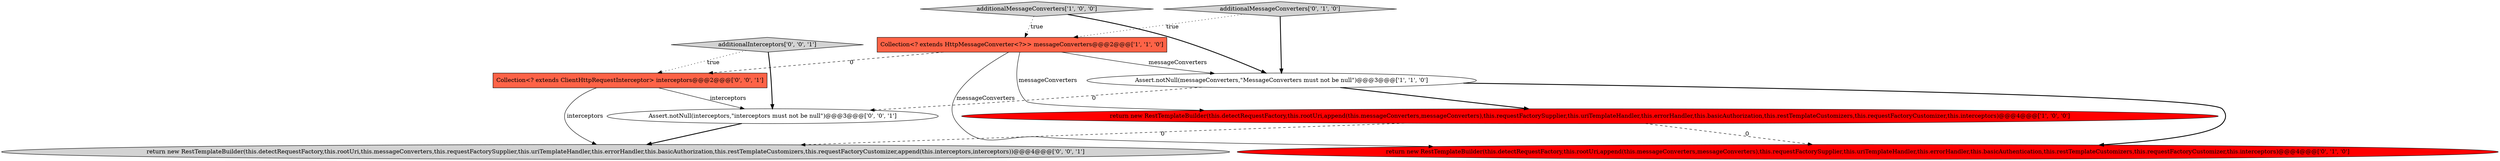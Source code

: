 digraph {
7 [style = filled, label = "additionalInterceptors['0', '0', '1']", fillcolor = lightgray, shape = diamond image = "AAA0AAABBB3BBB"];
8 [style = filled, label = "Assert.notNull(interceptors,\"interceptors must not be null\")@@@3@@@['0', '0', '1']", fillcolor = white, shape = ellipse image = "AAA0AAABBB3BBB"];
2 [style = filled, label = "Collection<? extends HttpMessageConverter<?>> messageConverters@@@2@@@['1', '1', '0']", fillcolor = tomato, shape = box image = "AAA0AAABBB1BBB"];
5 [style = filled, label = "additionalMessageConverters['0', '1', '0']", fillcolor = lightgray, shape = diamond image = "AAA0AAABBB2BBB"];
3 [style = filled, label = "Assert.notNull(messageConverters,\"MessageConverters must not be null\")@@@3@@@['1', '1', '0']", fillcolor = white, shape = ellipse image = "AAA0AAABBB1BBB"];
0 [style = filled, label = "additionalMessageConverters['1', '0', '0']", fillcolor = lightgray, shape = diamond image = "AAA0AAABBB1BBB"];
6 [style = filled, label = "Collection<? extends ClientHttpRequestInterceptor> interceptors@@@2@@@['0', '0', '1']", fillcolor = tomato, shape = box image = "AAA0AAABBB3BBB"];
4 [style = filled, label = "return new RestTemplateBuilder(this.detectRequestFactory,this.rootUri,append(this.messageConverters,messageConverters),this.requestFactorySupplier,this.uriTemplateHandler,this.errorHandler,this.basicAuthentication,this.restTemplateCustomizers,this.requestFactoryCustomizer,this.interceptors)@@@4@@@['0', '1', '0']", fillcolor = red, shape = ellipse image = "AAA1AAABBB2BBB"];
1 [style = filled, label = "return new RestTemplateBuilder(this.detectRequestFactory,this.rootUri,append(this.messageConverters,messageConverters),this.requestFactorySupplier,this.uriTemplateHandler,this.errorHandler,this.basicAuthorization,this.restTemplateCustomizers,this.requestFactoryCustomizer,this.interceptors)@@@4@@@['1', '0', '0']", fillcolor = red, shape = ellipse image = "AAA1AAABBB1BBB"];
9 [style = filled, label = "return new RestTemplateBuilder(this.detectRequestFactory,this.rootUri,this.messageConverters,this.requestFactorySupplier,this.uriTemplateHandler,this.errorHandler,this.basicAuthorization,this.restTemplateCustomizers,this.requestFactoryCustomizer,append(this.interceptors,interceptors))@@@4@@@['0', '0', '1']", fillcolor = lightgray, shape = ellipse image = "AAA0AAABBB3BBB"];
0->3 [style = bold, label=""];
5->3 [style = bold, label=""];
1->4 [style = dashed, label="0"];
3->8 [style = dashed, label="0"];
7->6 [style = dotted, label="true"];
1->9 [style = dashed, label="0"];
2->3 [style = solid, label="messageConverters"];
2->1 [style = solid, label="messageConverters"];
0->2 [style = dotted, label="true"];
3->1 [style = bold, label=""];
7->8 [style = bold, label=""];
6->9 [style = solid, label="interceptors"];
6->8 [style = solid, label="interceptors"];
2->4 [style = solid, label="messageConverters"];
3->4 [style = bold, label=""];
5->2 [style = dotted, label="true"];
8->9 [style = bold, label=""];
2->6 [style = dashed, label="0"];
}
